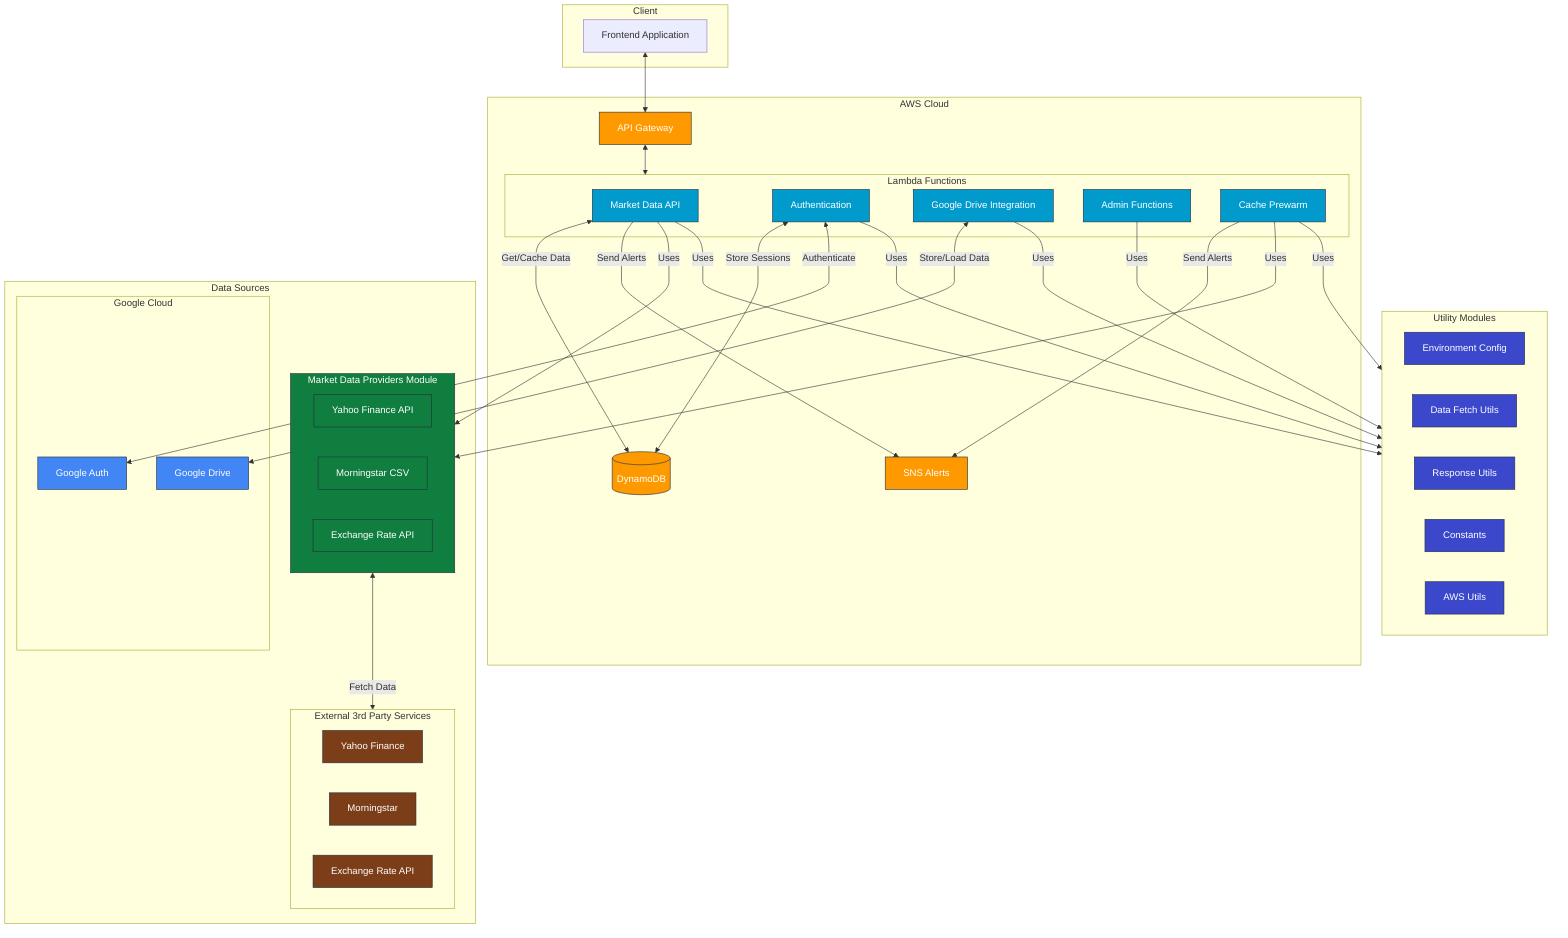 flowchart TB
    subgraph Client
        Frontend[Frontend Application]
    end
    
    subgraph AWS["AWS Cloud"]
        APIGateway[API Gateway]
        
        subgraph Lambda["Lambda Functions"]
            MarketData[Market Data API]
            Auth[Authentication]
            Drive[Google Drive Integration]
            Admin[Admin Functions]
            Prewarm[Cache Prewarm]
        end
        
        DynamoDB[(DynamoDB)]
        SNS[SNS Alerts]
    end
    
    subgraph DataSources["Data Sources"]
        subgraph ProviderModule["Market Data Providers Module"]
            YahooAPI["Yahoo Finance API"]
            CSV["Morningstar CSV"]
            ExchangeRate["Exchange Rate API"]
        end
        
        subgraph ExternalData["External 3rd Party Services"]
            Yahoo[Yahoo Finance]
            Morningstar[Morningstar]
            ExchangeHostAPI[Exchange Rate API]
        end
        
        subgraph Google["Google Cloud"]
            GoogleAuth[Google Auth]
            GoogleDrive[Google Drive]
        end
    end
    
    subgraph Utilities["Utility Modules"]
        EnvConfig["Environment Config"]
        DataUtils["Data Fetch Utils"]
        ResponseUtils["Response Utils"]
        Constants["Constants"]
        AWS_Utils["AWS Utils"]
    end
    
    Frontend <--> APIGateway
    APIGateway <--> Lambda
    
    MarketData <-- "Get/Cache Data" --> DynamoDB
    Auth <-- "Store Sessions" --> DynamoDB
    
    MarketData -- "Uses" --> ProviderModule
    MarketData -- "Uses" --> Utilities
    Auth -- "Uses" --> Utilities
    Drive -- "Uses" --> Utilities
    Admin -- "Uses" --> Utilities
    Prewarm -- "Uses" --> ProviderModule
    Prewarm -- "Uses" --> Utilities
    
    ProviderModule <-- "Fetch Data" --> ExternalData
    Auth <-- "Authenticate" --> GoogleAuth
    Drive <-- "Store/Load Data" --> GoogleDrive
    
    MarketData -- "Send Alerts" --> SNS
    Prewarm -- "Send Alerts" --> SNS
    
    classDef aws fill:#FF9900,stroke:#232F3E,color:white;
    classDef lambda fill:#009ACD,stroke:#232F3E,color:white;
    classDef utils fill:#3B48CC,stroke:#232F3E,color:white;
    classDef providers fill:#107E3E,stroke:#232F3E,color:white;
    classDef external fill:#7B3E19,stroke:#232F3E,color:white;
    classDef google fill:#4285F4,stroke:#232F3E,color:white;
    
    class APIGateway,DynamoDB,SNS aws;
    class MarketData,Auth,Drive,Admin,Prewarm lambda;
    class EnvConfig,DataUtils,ResponseUtils,Constants,AWS_Utils utils;
    class ProviderModule,YahooAPI,CSV,ExchangeRate providers;
    class Yahoo,Morningstar,ExchangeHostAPI external;
    class GoogleAuth,GoogleDrive google;
